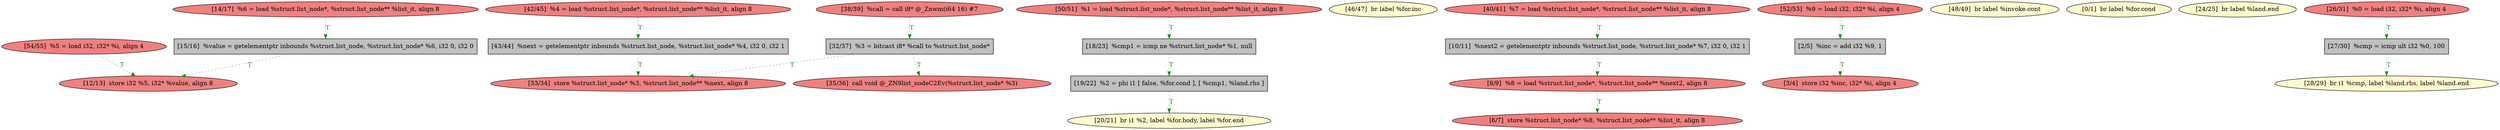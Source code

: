 
digraph G {


node450 [fillcolor=lightcoral,label="[54/55]  %5 = load i32, i32* %i, align 4",shape=ellipse,style=filled ]
node449 [fillcolor=lightcoral,label="[33/34]  store %struct.list_node* %3, %struct.list_node** %next, align 8",shape=ellipse,style=filled ]
node446 [fillcolor=lightcoral,label="[50/51]  %1 = load %struct.list_node*, %struct.list_node** %list_it, align 8",shape=ellipse,style=filled ]
node443 [fillcolor=lemonchiffon,label="[46/47]  br label %for.inc",shape=ellipse,style=filled ]
node442 [fillcolor=lightcoral,label="[35/36]  call void @_ZN9list_nodeC2Ev(%struct.list_node* %3)",shape=ellipse,style=filled ]
node441 [fillcolor=lightcoral,label="[42/45]  %4 = load %struct.list_node*, %struct.list_node** %list_it, align 8",shape=ellipse,style=filled ]
node440 [fillcolor=lightcoral,label="[40/41]  %7 = load %struct.list_node*, %struct.list_node** %list_it, align 8",shape=ellipse,style=filled ]
node447 [fillcolor=grey,label="[43/44]  %next = getelementptr inbounds %struct.list_node, %struct.list_node* %4, i32 0, i32 1",shape=rectangle,style=filled ]
node439 [fillcolor=lightcoral,label="[38/39]  %call = call i8* @_Znwm(i64 16) #7",shape=ellipse,style=filled ]
node427 [fillcolor=grey,label="[10/11]  %next2 = getelementptr inbounds %struct.list_node, %struct.list_node* %7, i32 0, i32 1",shape=rectangle,style=filled ]
node448 [fillcolor=lightcoral,label="[52/53]  %9 = load i32, i32* %i, align 4",shape=ellipse,style=filled ]
node426 [fillcolor=lightcoral,label="[8/9]  %8 = load %struct.list_node*, %struct.list_node** %next2, align 8",shape=ellipse,style=filled ]
node425 [fillcolor=lightcoral,label="[6/7]  store %struct.list_node* %8, %struct.list_node** %list_it, align 8",shape=ellipse,style=filled ]
node445 [fillcolor=lemonchiffon,label="[48/49]  br label %invoke.cont",shape=ellipse,style=filled ]
node429 [fillcolor=lightcoral,label="[14/17]  %6 = load %struct.list_node*, %struct.list_node** %list_it, align 8",shape=ellipse,style=filled ]
node428 [fillcolor=lightcoral,label="[12/13]  store i32 %5, i32* %value, align 8",shape=ellipse,style=filled ]
node438 [fillcolor=grey,label="[15/16]  %value = getelementptr inbounds %struct.list_node, %struct.list_node* %6, i32 0, i32 0",shape=rectangle,style=filled ]
node424 [fillcolor=grey,label="[2/5]  %inc = add i32 %9, 1",shape=rectangle,style=filled ]
node423 [fillcolor=lemonchiffon,label="[0/1]  br label %for.cond",shape=ellipse,style=filled ]
node431 [fillcolor=lemonchiffon,label="[24/25]  br label %land.end",shape=ellipse,style=filled ]
node437 [fillcolor=lemonchiffon,label="[20/21]  br i1 %2, label %for.body, label %for.end",shape=ellipse,style=filled ]
node444 [fillcolor=lemonchiffon,label="[28/29]  br i1 %cmp, label %land.rhs, label %land.end",shape=ellipse,style=filled ]
node433 [fillcolor=grey,label="[27/30]  %cmp = icmp ult i32 %0, 100",shape=rectangle,style=filled ]
node432 [fillcolor=lightcoral,label="[26/31]  %0 = load i32, i32* %i, align 4",shape=ellipse,style=filled ]
node434 [fillcolor=grey,label="[19/22]  %2 = phi i1 [ false, %for.cond ], [ %cmp1, %land.rhs ]",shape=rectangle,style=filled ]
node430 [fillcolor=grey,label="[18/23]  %cmp1 = icmp ne %struct.list_node* %1, null",shape=rectangle,style=filled ]
node435 [fillcolor=lightcoral,label="[3/4]  store i32 %inc, i32* %i, align 4",shape=ellipse,style=filled ]
node436 [fillcolor=grey,label="[32/37]  %3 = bitcast i8* %call to %struct.list_node*",shape=rectangle,style=filled ]

node446->node430 [style=dotted,color=forestgreen,label="T",fontcolor=forestgreen ]
node447->node449 [style=dotted,color=forestgreen,label="T",fontcolor=forestgreen ]
node450->node428 [style=dotted,color=forestgreen,label="T",fontcolor=forestgreen ]
node430->node434 [style=dotted,color=forestgreen,label="T",fontcolor=forestgreen ]
node436->node442 [style=dotted,color=forestgreen,label="T",fontcolor=forestgreen ]
node427->node426 [style=dotted,color=forestgreen,label="T",fontcolor=forestgreen ]
node448->node424 [style=dotted,color=forestgreen,label="T",fontcolor=forestgreen ]
node438->node428 [style=dotted,color=forestgreen,label="T",fontcolor=forestgreen ]
node441->node447 [style=dotted,color=forestgreen,label="T",fontcolor=forestgreen ]
node440->node427 [style=dotted,color=forestgreen,label="T",fontcolor=forestgreen ]
node429->node438 [style=dotted,color=forestgreen,label="T",fontcolor=forestgreen ]
node432->node433 [style=dotted,color=forestgreen,label="T",fontcolor=forestgreen ]
node439->node436 [style=dotted,color=forestgreen,label="T",fontcolor=forestgreen ]
node436->node449 [style=dotted,color=forestgreen,label="T",fontcolor=forestgreen ]
node424->node435 [style=dotted,color=forestgreen,label="T",fontcolor=forestgreen ]
node434->node437 [style=dotted,color=forestgreen,label="T",fontcolor=forestgreen ]
node426->node425 [style=dotted,color=forestgreen,label="T",fontcolor=forestgreen ]
node433->node444 [style=dotted,color=forestgreen,label="T",fontcolor=forestgreen ]


}

